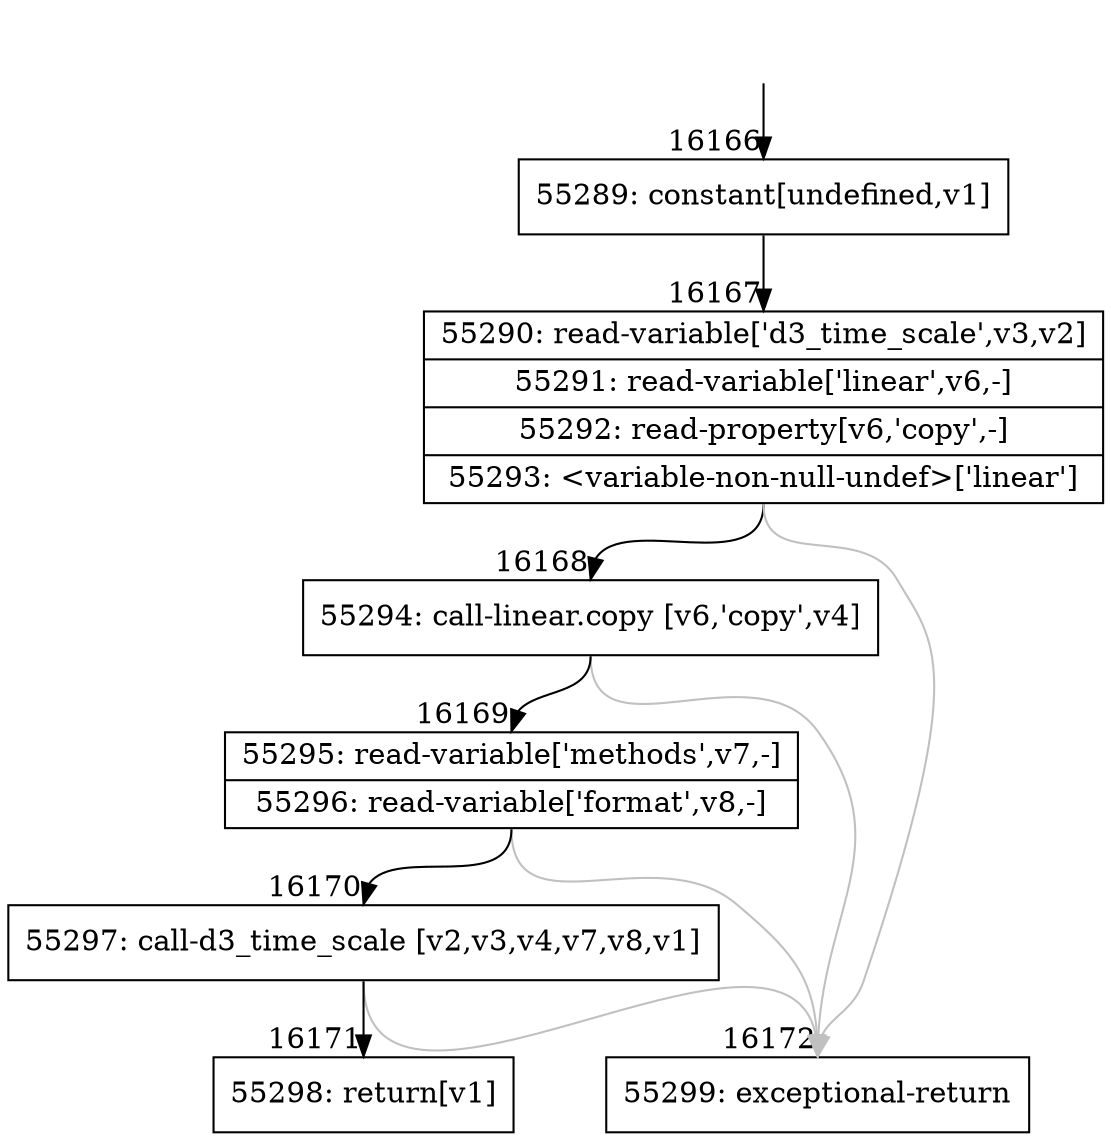 digraph {
rankdir="TD"
BB_entry1485[shape=none,label=""];
BB_entry1485 -> BB16166 [tailport=s, headport=n, headlabel="    16166"]
BB16166 [shape=record label="{55289: constant[undefined,v1]}" ] 
BB16166 -> BB16167 [tailport=s, headport=n, headlabel="      16167"]
BB16167 [shape=record label="{55290: read-variable['d3_time_scale',v3,v2]|55291: read-variable['linear',v6,-]|55292: read-property[v6,'copy',-]|55293: \<variable-non-null-undef\>['linear']}" ] 
BB16167 -> BB16168 [tailport=s, headport=n, headlabel="      16168"]
BB16167 -> BB16172 [tailport=s, headport=n, color=gray, headlabel="      16172"]
BB16168 [shape=record label="{55294: call-linear.copy [v6,'copy',v4]}" ] 
BB16168 -> BB16169 [tailport=s, headport=n, headlabel="      16169"]
BB16168 -> BB16172 [tailport=s, headport=n, color=gray]
BB16169 [shape=record label="{55295: read-variable['methods',v7,-]|55296: read-variable['format',v8,-]}" ] 
BB16169 -> BB16170 [tailport=s, headport=n, headlabel="      16170"]
BB16169 -> BB16172 [tailport=s, headport=n, color=gray]
BB16170 [shape=record label="{55297: call-d3_time_scale [v2,v3,v4,v7,v8,v1]}" ] 
BB16170 -> BB16171 [tailport=s, headport=n, headlabel="      16171"]
BB16170 -> BB16172 [tailport=s, headport=n, color=gray]
BB16171 [shape=record label="{55298: return[v1]}" ] 
BB16172 [shape=record label="{55299: exceptional-return}" ] 
//#$~ 9425
}
